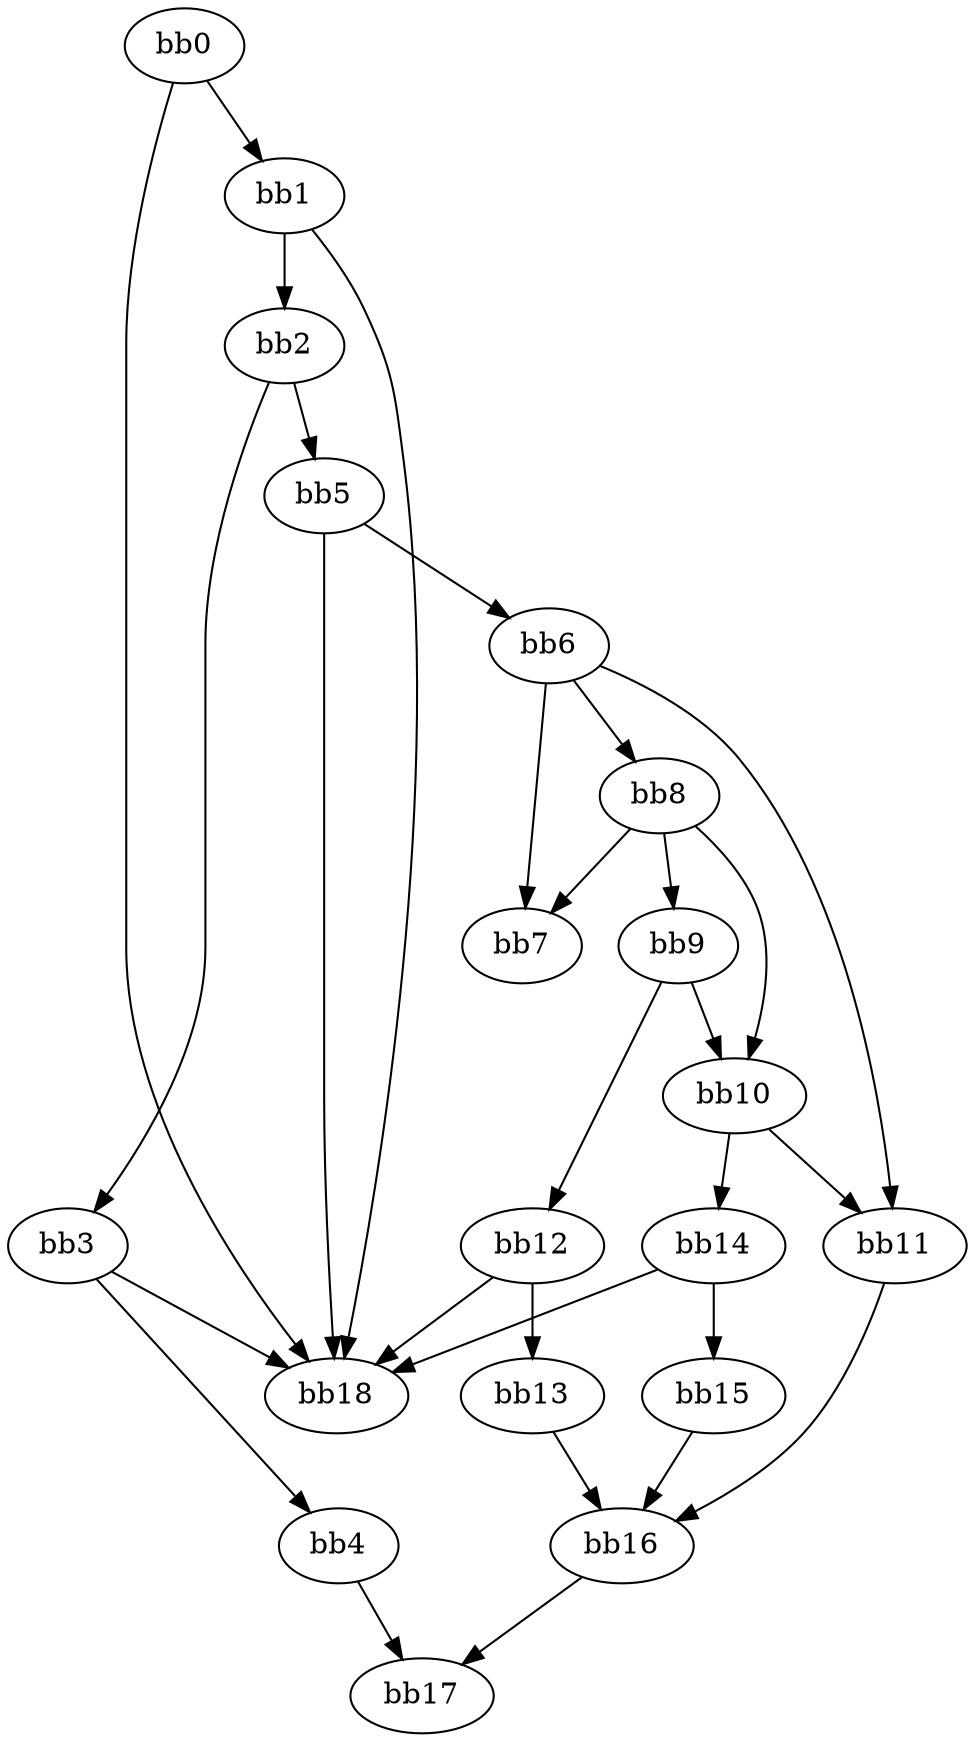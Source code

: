 digraph {
    0 [ label = "bb0\l" ]
    1 [ label = "bb1\l" ]
    2 [ label = "bb2\l" ]
    3 [ label = "bb3\l" ]
    4 [ label = "bb4\l" ]
    5 [ label = "bb5\l" ]
    6 [ label = "bb6\l" ]
    7 [ label = "bb7\l" ]
    8 [ label = "bb8\l" ]
    9 [ label = "bb9\l" ]
    10 [ label = "bb10\l" ]
    11 [ label = "bb11\l" ]
    12 [ label = "bb12\l" ]
    13 [ label = "bb13\l" ]
    14 [ label = "bb14\l" ]
    15 [ label = "bb15\l" ]
    16 [ label = "bb16\l" ]
    17 [ label = "bb17\l" ]
    18 [ label = "bb18\l" ]
    0 -> 1 [ ]
    0 -> 18 [ ]
    1 -> 2 [ ]
    1 -> 18 [ ]
    2 -> 3 [ ]
    2 -> 5 [ ]
    3 -> 4 [ ]
    3 -> 18 [ ]
    4 -> 17 [ ]
    5 -> 6 [ ]
    5 -> 18 [ ]
    6 -> 7 [ ]
    6 -> 8 [ ]
    6 -> 11 [ ]
    8 -> 7 [ ]
    8 -> 9 [ ]
    8 -> 10 [ ]
    9 -> 10 [ ]
    9 -> 12 [ ]
    10 -> 11 [ ]
    10 -> 14 [ ]
    11 -> 16 [ ]
    12 -> 13 [ ]
    12 -> 18 [ ]
    13 -> 16 [ ]
    14 -> 15 [ ]
    14 -> 18 [ ]
    15 -> 16 [ ]
    16 -> 17 [ ]
}

